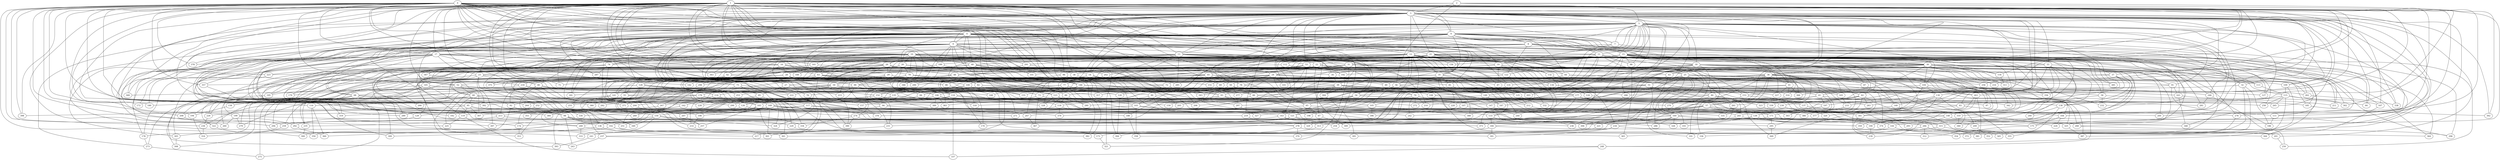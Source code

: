 strict graph "barabasi_albert_graph(400,3)" {
0;
1;
2;
3;
4;
5;
6;
7;
8;
9;
10;
11;
12;
13;
14;
15;
16;
17;
18;
19;
20;
21;
22;
23;
24;
25;
26;
27;
28;
29;
30;
31;
32;
33;
34;
35;
36;
37;
38;
39;
40;
41;
42;
43;
44;
45;
46;
47;
48;
49;
50;
51;
52;
53;
54;
55;
56;
57;
58;
59;
60;
61;
62;
63;
64;
65;
66;
67;
68;
69;
70;
71;
72;
73;
74;
75;
76;
77;
78;
79;
80;
81;
82;
83;
84;
85;
86;
87;
88;
89;
90;
91;
92;
93;
94;
95;
96;
97;
98;
99;
100;
101;
102;
103;
104;
105;
106;
107;
108;
109;
110;
111;
112;
113;
114;
115;
116;
117;
118;
119;
120;
121;
122;
123;
124;
125;
126;
127;
128;
129;
130;
131;
132;
133;
134;
135;
136;
137;
138;
139;
140;
141;
142;
143;
144;
145;
146;
147;
148;
149;
150;
151;
152;
153;
154;
155;
156;
157;
158;
159;
160;
161;
162;
163;
164;
165;
166;
167;
168;
169;
170;
171;
172;
173;
174;
175;
176;
177;
178;
179;
180;
181;
182;
183;
184;
185;
186;
187;
188;
189;
190;
191;
192;
193;
194;
195;
196;
197;
198;
199;
200;
201;
202;
203;
204;
205;
206;
207;
208;
209;
210;
211;
212;
213;
214;
215;
216;
217;
218;
219;
220;
221;
222;
223;
224;
225;
226;
227;
228;
229;
230;
231;
232;
233;
234;
235;
236;
237;
238;
239;
240;
241;
242;
243;
244;
245;
246;
247;
248;
249;
250;
251;
252;
253;
254;
255;
256;
257;
258;
259;
260;
261;
262;
263;
264;
265;
266;
267;
268;
269;
270;
271;
272;
273;
274;
275;
276;
277;
278;
279;
280;
281;
282;
283;
284;
285;
286;
287;
288;
289;
290;
291;
292;
293;
294;
295;
296;
297;
298;
299;
300;
301;
302;
303;
304;
305;
306;
307;
308;
309;
310;
311;
312;
313;
314;
315;
316;
317;
318;
319;
320;
321;
322;
323;
324;
325;
326;
327;
328;
329;
330;
331;
332;
333;
334;
335;
336;
337;
338;
339;
340;
341;
342;
343;
344;
345;
346;
347;
348;
349;
350;
351;
352;
353;
354;
355;
356;
357;
358;
359;
360;
361;
362;
363;
364;
365;
366;
367;
368;
369;
370;
371;
372;
373;
374;
375;
376;
377;
378;
379;
380;
381;
382;
383;
384;
385;
386;
387;
388;
389;
390;
391;
392;
393;
394;
395;
396;
397;
398;
399;
0 -- 3  [is_available=True, prob="0.757559737413"];
0 -- 4  [is_available=True, prob="1.0"];
0 -- 5  [is_available=True, prob="1.0"];
0 -- 10  [is_available=True, prob="0.840161591291"];
0 -- 12  [is_available=True, prob="0.0798601441131"];
0 -- 14  [is_available=True, prob="0.775764022111"];
0 -- 16  [is_available=True, prob="1.0"];
0 -- 17  [is_available=True, prob="0.398232280536"];
0 -- 260  [is_available=True, prob="0.51236949243"];
0 -- 155  [is_available=True, prob="1.0"];
0 -- 157  [is_available=True, prob="0.266091020156"];
0 -- 31  [is_available=True, prob="0.728996681838"];
0 -- 291  [is_available=True, prob="0.0251837098401"];
0 -- 167  [is_available=True, prob="0.00714113253595"];
0 -- 317  [is_available=True, prob="1.0"];
0 -- 394  [is_available=True, prob="0.423539311875"];
0 -- 197  [is_available=True, prob="0.100065215249"];
0 -- 199  [is_available=True, prob="0.348494236191"];
0 -- 72  [is_available=True, prob="1.0"];
0 -- 333  [is_available=True, prob="1.0"];
0 -- 208  [is_available=True, prob="0.425632826399"];
0 -- 209  [is_available=True, prob="0.764389125816"];
0 -- 398  [is_available=True, prob="0.711132636112"];
0 -- 89  [is_available=True, prob="0.384471759917"];
0 -- 218  [is_available=True, prob="0.90674726996"];
0 -- 93  [is_available=True, prob="0.238128527479"];
0 -- 225  [is_available=True, prob="1.0"];
0 -- 99  [is_available=True, prob="0.197263727976"];
0 -- 228  [is_available=True, prob="1.0"];
0 -- 357  [is_available=True, prob="0.923734456515"];
0 -- 363  [is_available=True, prob="0.479291982884"];
0 -- 236  [is_available=True, prob="0.908786208057"];
0 -- 240  [is_available=True, prob="0.42353123176"];
0 -- 371  [is_available=True, prob="1.0"];
0 -- 378  [is_available=True, prob="0.677979971791"];
0 -- 379  [is_available=True, prob="1.0"];
0 -- 380  [is_available=True, prob="0.196425661437"];
0 -- 254  [is_available=True, prob="0.655239632834"];
1 -- 256  [is_available=True, prob="0.265673846499"];
1 -- 3  [is_available=True, prob="0.453258593952"];
1 -- 4  [is_available=True, prob="0.231595946642"];
1 -- 6  [is_available=True, prob="0.589803938888"];
1 -- 135  [is_available=True, prob="0.794836933924"];
1 -- 264  [is_available=True, prob="1.0"];
1 -- 10  [is_available=True, prob="0.265409531076"];
1 -- 268  [is_available=True, prob="0.766498087231"];
1 -- 13  [is_available=True, prob="1.0"];
1 -- 142  [is_available=True, prob="0.429184857874"];
1 -- 16  [is_available=True, prob="0.53652198113"];
1 -- 17  [is_available=True, prob="0.812126219778"];
1 -- 146  [is_available=True, prob="0.057359852498"];
1 -- 276  [is_available=True, prob="0.540547582996"];
1 -- 302  [is_available=True, prob="0.683595266878"];
1 -- 150  [is_available=True, prob="0.854729178799"];
1 -- 26  [is_available=True, prob="0.084005989216"];
1 -- 154  [is_available=True, prob="0.393297194497"];
1 -- 287  [is_available=True, prob="1.0"];
1 -- 161  [is_available=True, prob="0.706370588335"];
1 -- 180  [is_available=True, prob="0.0319377050542"];
1 -- 36  [is_available=True, prob="0.702028445002"];
1 -- 38  [is_available=True, prob="1.0"];
1 -- 168  [is_available=True, prob="1.0"];
1 -- 169  [is_available=True, prob="1.0"];
1 -- 172  [is_available=True, prob="0.834612195067"];
1 -- 46  [is_available=True, prob="0.105915090061"];
1 -- 52  [is_available=True, prob="0.294578429263"];
1 -- 54  [is_available=True, prob="0.347866316931"];
1 -- 57  [is_available=True, prob="0.859906668926"];
1 -- 188  [is_available=True, prob="0.748926842859"];
1 -- 189  [is_available=True, prob="1.0"];
1 -- 63  [is_available=True, prob="0.507410027086"];
1 -- 69  [is_available=True, prob="0.133412529781"];
1 -- 71  [is_available=True, prob="0.0020024244077"];
1 -- 78  [is_available=True, prob="0.954830744377"];
1 -- 294  [is_available=True, prob="1.0"];
1 -- 398  [is_available=True, prob="1.0"];
1 -- 343  [is_available=True, prob="0.18634628651"];
1 -- 216  [is_available=True, prob="0.847378345768"];
1 -- 223  [is_available=True, prob="0.600542265701"];
1 -- 96  [is_available=True, prob="0.715432659647"];
1 -- 144  [is_available=True, prob="0.139683029924"];
1 -- 100  [is_available=True, prob="0.449542746619"];
1 -- 166  [is_available=True, prob="0.162819532021"];
1 -- 233  [is_available=True, prob="0.37035650166"];
1 -- 366  [is_available=True, prob="1.0"];
1 -- 368  [is_available=True, prob="0.831346273979"];
1 -- 116  [is_available=True, prob="0.856566366013"];
1 -- 383  [is_available=True, prob="0.652896899836"];
2 -- 3  [is_available=True, prob="1.0"];
2 -- 5  [is_available=True, prob="0.946095930376"];
2 -- 392  [is_available=True, prob="0.487896692759"];
2 -- 362  [is_available=True, prob="1.0"];
2 -- 83  [is_available=True, prob="0.271310260734"];
2 -- 56  [is_available=True, prob="0.450940672901"];
2 -- 378  [is_available=True, prob="0.454485989487"];
3 -- 4  [is_available=True, prob="0.394026694735"];
3 -- 5  [is_available=True, prob="1.0"];
3 -- 6  [is_available=True, prob="1.0"];
3 -- 7  [is_available=True, prob="0.153216000501"];
3 -- 9  [is_available=True, prob="0.185883544565"];
3 -- 12  [is_available=True, prob="0.245868316687"];
3 -- 13  [is_available=True, prob="0.558433387338"];
3 -- 14  [is_available=True, prob="1.0"];
3 -- 15  [is_available=True, prob="0.831025245621"];
3 -- 273  [is_available=True, prob="0.612750629826"];
3 -- 147  [is_available=True, prob="1.0"];
3 -- 21  [is_available=True, prob="1.0"];
3 -- 150  [is_available=True, prob="0.257650005391"];
3 -- 282  [is_available=True, prob="0.82442611619"];
3 -- 27  [is_available=True, prob="0.972866934874"];
3 -- 29  [is_available=True, prob="0.969137420121"];
3 -- 261  [is_available=True, prob="1.0"];
3 -- 32  [is_available=True, prob="0.758698309614"];
3 -- 33  [is_available=True, prob="0.728553098932"];
3 -- 164  [is_available=True, prob="0.804376405372"];
3 -- 37  [is_available=True, prob="1.0"];
3 -- 39  [is_available=True, prob="0.522627779901"];
3 -- 43  [is_available=True, prob="0.677798655227"];
3 -- 338  [is_available=True, prob="0.873628960511"];
3 -- 53  [is_available=True, prob="0.224350577417"];
3 -- 265  [is_available=True, prob="0.291694709311"];
3 -- 287  [is_available=True, prob="1.0"];
3 -- 64  [is_available=True, prob="1.0"];
3 -- 66  [is_available=True, prob="1.0"];
3 -- 325  [is_available=True, prob="1.0"];
3 -- 130  [is_available=True, prob="0.809372327531"];
3 -- 201  [is_available=True, prob="0.451156584235"];
3 -- 331  [is_available=True, prob="0.223556335463"];
3 -- 204  [is_available=True, prob="1.0"];
3 -- 386  [is_available=True, prob="1.0"];
3 -- 397  [is_available=True, prob="1.0"];
3 -- 82  [is_available=True, prob="1.0"];
3 -- 213  [is_available=True, prob="0.0141523505424"];
3 -- 345  [is_available=True, prob="0.457875616196"];
3 -- 219  [is_available=True, prob="0.308120931865"];
3 -- 222  [is_available=True, prob="0.404360437904"];
3 -- 390  [is_available=True, prob="0.363645608903"];
3 -- 362  [is_available=True, prob="0.786010277702"];
3 -- 109  [is_available=True, prob="0.332006404943"];
3 -- 111  [is_available=True, prob="0.0981565775856"];
3 -- 368  [is_available=True, prob="0.0917348744776"];
3 -- 241  [is_available=True, prob="1.0"];
3 -- 247  [is_available=True, prob="0.892033230421"];
4 -- 132  [is_available=True, prob="0.0559245645824"];
4 -- 129  [is_available=True, prob="1.0"];
4 -- 8  [is_available=True, prob="0.472575175114"];
4 -- 9  [is_available=True, prob="0.783976180231"];
4 -- 19  [is_available=True, prob="1.0"];
4 -- 20  [is_available=True, prob="0.268699198061"];
4 -- 21  [is_available=True, prob="0.693148752521"];
4 -- 23  [is_available=True, prob="1.0"];
4 -- 24  [is_available=True, prob="0.729462564059"];
4 -- 281  [is_available=True, prob="0.383924155503"];
4 -- 35  [is_available=True, prob="0.983482870301"];
4 -- 292  [is_available=True, prob="0.162204332952"];
4 -- 305  [is_available=True, prob="1.0"];
4 -- 40  [is_available=True, prob="1.0"];
4 -- 41  [is_available=True, prob="0.813465998415"];
4 -- 42  [is_available=True, prob="0.0302826283022"];
4 -- 44  [is_available=True, prob="0.941466126443"];
4 -- 176  [is_available=True, prob="0.704362679195"];
4 -- 49  [is_available=True, prob="0.834374426397"];
4 -- 179  [is_available=True, prob="1.0"];
4 -- 181  [is_available=True, prob="0.574061521489"];
4 -- 54  [is_available=True, prob="1.0"];
4 -- 194  [is_available=True, prob="0.45975617217"];
4 -- 67  [is_available=True, prob="1.0"];
4 -- 68  [is_available=True, prob="1.0"];
4 -- 73  [is_available=True, prob="0.753330683437"];
4 -- 204  [is_available=True, prob="0.846256208741"];
4 -- 81  [is_available=True, prob="0.737347472767"];
4 -- 347  [is_available=True, prob="1.0"];
4 -- 98  [is_available=True, prob="1.0"];
4 -- 131  [is_available=True, prob="0.174412133387"];
4 -- 357  [is_available=True, prob="0.217293630959"];
4 -- 104  [is_available=True, prob="0.918089022027"];
5 -- 128  [is_available=True, prob="0.129372743297"];
5 -- 134  [is_available=True, prob="0.960162508551"];
5 -- 7  [is_available=True, prob="0.229521538056"];
5 -- 8  [is_available=True, prob="0.297648742072"];
5 -- 9  [is_available=True, prob="0.414921538452"];
5 -- 11  [is_available=True, prob="1.0"];
5 -- 12  [is_available=True, prob="0.0588406979439"];
5 -- 13  [is_available=True, prob="0.706603747697"];
5 -- 18  [is_available=True, prob="1.0"];
5 -- 259  [is_available=True, prob="0.512635628869"];
5 -- 21  [is_available=True, prob="0.135179837139"];
5 -- 288  [is_available=True, prob="1.0"];
5 -- 289  [is_available=True, prob="0.00632335425241"];
5 -- 6  [is_available=True, prob="0.171766575153"];
5 -- 263  [is_available=True, prob="0.298211968975"];
5 -- 182  [is_available=True, prob="0.333786367991"];
5 -- 184  [is_available=True, prob="1.0"];
5 -- 315  [is_available=True, prob="0.9456095155"];
5 -- 61  [is_available=True, prob="0.302185977991"];
5 -- 310  [is_available=True, prob="0.933976727802"];
5 -- 71  [is_available=True, prob="0.911826766862"];
5 -- 200  [is_available=True, prob="0.350145531043"];
5 -- 76  [is_available=True, prob="0.510213028525"];
5 -- 207  [is_available=True, prob="0.481883275246"];
5 -- 88  [is_available=True, prob="1.0"];
5 -- 90  [is_available=True, prob="1.0"];
5 -- 91  [is_available=True, prob="0.476689992627"];
5 -- 229  [is_available=True, prob="1.0"];
5 -- 109  [is_available=True, prob="1.0"];
5 -- 238  [is_available=True, prob="0.171844881751"];
5 -- 246  [is_available=True, prob="0.0657655428148"];
5 -- 253  [is_available=True, prob="0.923043448069"];
5 -- 127  [is_available=True, prob="0.848337537433"];
6 -- 7  [is_available=True, prob="0.352554266004"];
6 -- 8  [is_available=True, prob="0.207004157272"];
6 -- 10  [is_available=True, prob="1.0"];
6 -- 11  [is_available=True, prob="0.742734698327"];
6 -- 387  [is_available=True, prob="1.0"];
6 -- 27  [is_available=True, prob="1.0"];
6 -- 32  [is_available=True, prob="0.604998569202"];
6 -- 34  [is_available=True, prob="0.418299394245"];
6 -- 296  [is_available=True, prob="1.0"];
6 -- 44  [is_available=True, prob="0.771709635135"];
6 -- 45  [is_available=True, prob="0.451604845837"];
6 -- 46  [is_available=True, prob="0.656144985776"];
6 -- 385  [is_available=True, prob="1.0"];
6 -- 59  [is_available=True, prob="0.0129678903849"];
6 -- 195  [is_available=True, prob="0.459854060162"];
6 -- 75  [is_available=True, prob="1.0"];
6 -- 139  [is_available=True, prob="0.207182569536"];
6 -- 217  [is_available=True, prob="0.123175209971"];
6 -- 93  [is_available=True, prob="0.837971293239"];
6 -- 354  [is_available=True, prob="1.0"];
6 -- 232  [is_available=True, prob="1.0"];
6 -- 120  [is_available=True, prob="0.827008092772"];
7 -- 161  [is_available=True, prob="1.0"];
7 -- 19  [is_available=True, prob="0.563330270537"];
7 -- 211  [is_available=True, prob="0.14067612229"];
8 -- 64  [is_available=True, prob="0.892336478856"];
8 -- 103  [is_available=True, prob="0.653825969036"];
8 -- 338  [is_available=True, prob="0.500655355963"];
8 -- 15  [is_available=True, prob="0.0800731852668"];
8 -- 112  [is_available=True, prob="0.724437030194"];
8 -- 113  [is_available=True, prob="0.0721682475903"];
8 -- 178  [is_available=True, prob="0.717718091585"];
8 -- 20  [is_available=True, prob="1.0"];
8 -- 122  [is_available=True, prob="0.469464067863"];
8 -- 250  [is_available=True, prob="0.49798711679"];
8 -- 390  [is_available=True, prob="0.645285913454"];
9 -- 11  [is_available=True, prob="0.0971684452854"];
9 -- 15  [is_available=True, prob="0.254569337699"];
9 -- 17  [is_available=True, prob="0.914095106333"];
9 -- 146  [is_available=True, prob="0.455367171531"];
9 -- 153  [is_available=True, prob="0.482232085111"];
9 -- 291  [is_available=True, prob="0.0545596889482"];
9 -- 51  [is_available=True, prob="0.72819937484"];
9 -- 181  [is_available=True, prob="1.0"];
9 -- 189  [is_available=True, prob="1.0"];
9 -- 215  [is_available=True, prob="0.874140041257"];
9 -- 319  [is_available=True, prob="1.0"];
9 -- 196  [is_available=True, prob="0.801389149885"];
9 -- 74  [is_available=True, prob="0.0457209665313"];
9 -- 207  [is_available=True, prob="0.524644591411"];
9 -- 87  [is_available=True, prob="0.290197224903"];
9 -- 346  [is_available=True, prob="1.0"];
9 -- 79  [is_available=True, prob="0.591171233851"];
9 -- 98  [is_available=True, prob="0.272758009028"];
9 -- 101  [is_available=True, prob="0.492628024496"];
9 -- 106  [is_available=True, prob="1.0"];
9 -- 375  [is_available=True, prob="1.0"];
9 -- 123  [is_available=True, prob="0.415607076717"];
10 -- 388  [is_available=True, prob="0.242579074676"];
10 -- 393  [is_available=True, prob="0.428227962684"];
10 -- 128  [is_available=True, prob="0.7576889948"];
10 -- 20  [is_available=True, prob="0.621501416806"];
10 -- 277  [is_available=True, prob="0.0649386850079"];
10 -- 26  [is_available=True, prob="1.0"];
10 -- 28  [is_available=True, prob="1.0"];
10 -- 289  [is_available=True, prob="0.565717171157"];
10 -- 37  [is_available=True, prob="0.804521185952"];
10 -- 40  [is_available=True, prob="0.687778163651"];
10 -- 42  [is_available=True, prob="0.776229122547"];
10 -- 49  [is_available=True, prob="0.645564204599"];
10 -- 50  [is_available=True, prob="0.0854812962237"];
10 -- 52  [is_available=True, prob="0.620568462205"];
10 -- 58  [is_available=True, prob="0.621502872052"];
10 -- 202  [is_available=True, prob="0.999388662397"];
10 -- 134  [is_available=True, prob="0.311967955027"];
10 -- 191  [is_available=True, prob="0.462666358721"];
10 -- 192  [is_available=True, prob="0.700263328283"];
10 -- 65  [is_available=True, prob="0.0661574908587"];
10 -- 74  [is_available=True, prob="0.272688914944"];
10 -- 79  [is_available=True, prob="0.481845006588"];
10 -- 95  [is_available=True, prob="0.949100369887"];
10 -- 363  [is_available=True, prob="0.454973704635"];
10 -- 110  [is_available=True, prob="0.41543073114"];
10 -- 111  [is_available=True, prob="0.29482376061"];
10 -- 375  [is_available=True, prob="1.0"];
10 -- 120  [is_available=True, prob="0.659965846058"];
10 -- 319  [is_available=True, prob="0.428152861159"];
11 -- 195  [is_available=True, prob="0.0956781360688"];
11 -- 107  [is_available=True, prob="0.787943306715"];
11 -- 108  [is_available=True, prob="0.355321039776"];
11 -- 112  [is_available=True, prob="0.516463320801"];
11 -- 148  [is_available=True, prob="1.0"];
11 -- 364  [is_available=True, prob="0.769981483315"];
11 -- 88  [is_available=True, prob="0.965978868064"];
11 -- 25  [is_available=True, prob="0.016348379942"];
11 -- 122  [is_available=True, prob="0.445151020626"];
11 -- 30  [is_available=True, prob="0.138961350955"];
11 -- 166  [is_available=True, prob="0.53649081171"];
12 -- 130  [is_available=True, prob="0.790042438223"];
12 -- 266  [is_available=True, prob="1.0"];
12 -- 386  [is_available=True, prob="0.72223717573"];
12 -- 143  [is_available=True, prob="1.0"];
12 -- 16  [is_available=True, prob="1.0"];
12 -- 18  [is_available=True, prob="0.272960224834"];
12 -- 19  [is_available=True, prob="1.0"];
12 -- 276  [is_available=True, prob="1.0"];
12 -- 278  [is_available=True, prob="1.0"];
12 -- 35  [is_available=True, prob="0.0625410996912"];
12 -- 198  [is_available=True, prob="0.776771349039"];
12 -- 44  [is_available=True, prob="0.726047069159"];
12 -- 47  [is_available=True, prob="0.6967832795"];
12 -- 179  [is_available=True, prob="0.402314962767"];
12 -- 53  [is_available=True, prob="1.0"];
12 -- 56  [is_available=True, prob="1.0"];
12 -- 63  [is_available=True, prob="0.182571251427"];
12 -- 70  [is_available=True, prob="0.852681041987"];
12 -- 199  [is_available=True, prob="0.027272514882"];
12 -- 202  [is_available=True, prob="0.547180148007"];
12 -- 203  [is_available=True, prob="0.202344374461"];
12 -- 80  [is_available=True, prob="1.0"];
12 -- 110  [is_available=True, prob="0.831059411884"];
13 -- 214  [is_available=True, prob="1.0"];
13 -- 34  [is_available=True, prob="0.889981396651"];
13 -- 291  [is_available=True, prob="1.0"];
13 -- 40  [is_available=True, prob="0.0464899390616"];
13 -- 73  [is_available=True, prob="0.0789881313505"];
13 -- 14  [is_available=True, prob="1.0"];
13 -- 175  [is_available=True, prob="1.0"];
13 -- 210  [is_available=True, prob="0.984266107604"];
13 -- 275  [is_available=True, prob="1.0"];
13 -- 53  [is_available=True, prob="0.476907438076"];
13 -- 22  [is_available=True, prob="0.0691518792943"];
13 -- 23  [is_available=True, prob="0.195943349697"];
13 -- 89  [is_available=True, prob="0.16051808583"];
13 -- 156  [is_available=True, prob="0.914394114038"];
13 -- 285  [is_available=True, prob="0.266415669917"];
13 -- 30  [is_available=True, prob="0.0581282306871"];
14 -- 67  [is_available=True, prob="0.0106227876013"];
14 -- 262  [is_available=True, prob="0.760011772493"];
14 -- 94  [is_available=True, prob="0.858493363211"];
14 -- 86  [is_available=True, prob="1.0"];
14 -- 183  [is_available=True, prob="1.0"];
14 -- 62  [is_available=True, prob="0.817207363497"];
15 -- 385  [is_available=True, prob="0.0806877120842"];
15 -- 258  [is_available=True, prob="0.984458831384"];
15 -- 133  [is_available=True, prob="0.865291466783"];
15 -- 18  [is_available=True, prob="1.0"];
15 -- 22  [is_available=True, prob="1.0"];
15 -- 154  [is_available=True, prob="0.954691032694"];
15 -- 156  [is_available=True, prob="0.600698932267"];
15 -- 26  [is_available=True, prob="1.0"];
15 -- 30  [is_available=True, prob="0.961297714734"];
15 -- 31  [is_available=True, prob="1.0"];
15 -- 32  [is_available=True, prob="1.0"];
15 -- 33  [is_available=True, prob="0.391165672922"];
15 -- 168  [is_available=True, prob="1.0"];
15 -- 41  [is_available=True, prob="1.0"];
15 -- 29  [is_available=True, prob="0.467295652257"];
15 -- 48  [is_available=True, prob="0.822929118326"];
15 -- 308  [is_available=True, prob="0.216700520596"];
15 -- 58  [is_available=True, prob="1.0"];
15 -- 189  [is_available=True, prob="1.0"];
15 -- 62  [is_available=True, prob="0.00145328886321"];
15 -- 322  [is_available=True, prob="0.973590763656"];
15 -- 74  [is_available=True, prob="1.0"];
15 -- 211  [is_available=True, prob="0.979080113965"];
15 -- 342  [is_available=True, prob="1.0"];
15 -- 88  [is_available=True, prob="0.422126062924"];
15 -- 347  [is_available=True, prob="0.0700054626168"];
15 -- 348  [is_available=True, prob="1.0"];
15 -- 364  [is_available=True, prob="0.801663248844"];
15 -- 242  [is_available=True, prob="0.763837908702"];
15 -- 121  [is_available=True, prob="0.867033743165"];
15 -- 127  [is_available=True, prob="0.0916709755607"];
16 -- 75  [is_available=True, prob="1.0"];
16 -- 45  [is_available=True, prob="0.369746005637"];
16 -- 145  [is_available=True, prob="0.255479272813"];
16 -- 90  [is_available=True, prob="0.104484572086"];
16 -- 28  [is_available=True, prob="0.303094542882"];
17 -- 68  [is_available=True, prob="0.383771229909"];
17 -- 178  [is_available=True, prob="0.328686799618"];
17 -- 75  [is_available=True, prob="0.243537108565"];
17 -- 172  [is_available=True, prob="0.0784821406701"];
17 -- 173  [is_available=True, prob="0.467937662016"];
17 -- 82  [is_available=True, prob="0.383049081968"];
17 -- 180  [is_available=True, prob="0.405962560851"];
17 -- 341  [is_available=True, prob="0.902779002853"];
17 -- 22  [is_available=True, prob="1.0"];
17 -- 23  [is_available=True, prob="1.0"];
17 -- 314  [is_available=True, prob="1.0"];
17 -- 378  [is_available=True, prob="0.0921467186682"];
17 -- 223  [is_available=True, prob="1.0"];
18 -- 256  [is_available=True, prob="0.414237472953"];
18 -- 129  [is_available=True, prob="1.0"];
18 -- 138  [is_available=True, prob="0.581554588912"];
18 -- 270  [is_available=True, prob="0.736704625758"];
18 -- 272  [is_available=True, prob="1.0"];
18 -- 148  [is_available=True, prob="0.418822326402"];
18 -- 24  [is_available=True, prob="0.96128597235"];
18 -- 298  [is_available=True, prob="1.0"];
18 -- 177  [is_available=True, prob="0.308377009652"];
18 -- 60  [is_available=True, prob="0.456021291155"];
18 -- 194  [is_available=True, prob="1.0"];
18 -- 200  [is_available=True, prob="0.199231820903"];
18 -- 330  [is_available=True, prob="1.0"];
18 -- 340  [is_available=True, prob="0.313023260202"];
18 -- 216  [is_available=True, prob="0.767830942194"];
18 -- 91  [is_available=True, prob="1.0"];
18 -- 97  [is_available=True, prob="0.137554445832"];
18 -- 226  [is_available=True, prob="1.0"];
18 -- 227  [is_available=True, prob="0.579297881342"];
18 -- 115  [is_available=True, prob="0.0394873318312"];
19 -- 192  [is_available=True, prob="0.650147387717"];
19 -- 132  [is_available=True, prob="0.452987882785"];
19 -- 101  [is_available=True, prob="0.266057666802"];
19 -- 270  [is_available=True, prob="0.533265169861"];
19 -- 47  [is_available=True, prob="0.0893217477909"];
19 -- 86  [is_available=True, prob="1.0"];
19 -- 25  [is_available=True, prob="0.907242162827"];
19 -- 124  [is_available=True, prob="0.516890722588"];
20 -- 34  [is_available=True, prob="0.437215276089"];
20 -- 99  [is_available=True, prob="0.709375533034"];
20 -- 38  [is_available=True, prob="0.0384217207078"];
20 -- 231  [is_available=True, prob="1.0"];
20 -- 79  [is_available=True, prob="0.506455087181"];
20 -- 279  [is_available=True, prob="0.844493932454"];
20 -- 25  [is_available=True, prob="0.925884176385"];
20 -- 266  [is_available=True, prob="0.122240213608"];
20 -- 347  [is_available=True, prob="0.764822423044"];
20 -- 125  [is_available=True, prob="0.860960809293"];
21 -- 128  [is_available=True, prob="0.966599901465"];
21 -- 132  [is_available=True, prob="0.726025196699"];
21 -- 174  [is_available=True, prob="0.326517268212"];
21 -- 156  [is_available=True, prob="1.0"];
21 -- 285  [is_available=True, prob="0.374144283538"];
21 -- 158  [is_available=True, prob="0.476293677721"];
21 -- 31  [is_available=True, prob="0.689831718105"];
21 -- 33  [is_available=True, prob="1.0"];
21 -- 35  [is_available=True, prob="0.809419662725"];
21 -- 36  [is_available=True, prob="0.770357964401"];
21 -- 167  [is_available=True, prob="0.754343329368"];
21 -- 296  [is_available=True, prob="0.525352036824"];
21 -- 28  [is_available=True, prob="0.908721511907"];
21 -- 302  [is_available=True, prob="1.0"];
21 -- 304  [is_available=True, prob="0.731333558064"];
21 -- 48  [is_available=True, prob="0.128534150453"];
21 -- 311  [is_available=True, prob="0.809753377243"];
21 -- 62  [is_available=True, prob="0.533138673203"];
21 -- 320  [is_available=True, prob="0.28317413114"];
21 -- 161  [is_available=True, prob="1.0"];
21 -- 331  [is_available=True, prob="1.0"];
21 -- 112  [is_available=True, prob="0.000920191195145"];
21 -- 114  [is_available=True, prob="0.986757826424"];
22 -- 100  [is_available=True, prob="1.0"];
22 -- 165  [is_available=True, prob="0.961979540877"];
22 -- 177  [is_available=True, prob="0.38528324495"];
22 -- 234  [is_available=True, prob="0.0545972765063"];
22 -- 45  [is_available=True, prob="0.458565699154"];
22 -- 309  [is_available=True, prob="0.74481270242"];
22 -- 24  [is_available=True, prob="0.49973891051"];
22 -- 260  [is_available=True, prob="0.162435067267"];
23 -- 252  [is_available=True, prob="0.791467845224"];
23 -- 109  [is_available=True, prob="0.762274831365"];
23 -- 46  [is_available=True, prob="1.0"];
23 -- 336  [is_available=True, prob="0.401373110246"];
23 -- 316  [is_available=True, prob="0.273153531247"];
23 -- 397  [is_available=True, prob="0.333766221141"];
23 -- 314  [is_available=True, prob="0.164704257165"];
23 -- 60  [is_available=True, prob="0.448729009152"];
24 -- 134  [is_available=True, prob="1.0"];
24 -- 151  [is_available=True, prob="1.0"];
24 -- 159  [is_available=True, prob="1.0"];
24 -- 52  [is_available=True, prob="1.0"];
24 -- 65  [is_available=True, prob="1.0"];
24 -- 331  [is_available=True, prob="0.934397878196"];
24 -- 77  [is_available=True, prob="0.31289607048"];
24 -- 80  [is_available=True, prob="0.59922593917"];
24 -- 209  [is_available=True, prob="0.184820280612"];
24 -- 212  [is_available=True, prob="0.776174912904"];
24 -- 213  [is_available=True, prob="1.0"];
24 -- 216  [is_available=True, prob="0.742538750392"];
24 -- 218  [is_available=True, prob="0.719419909037"];
24 -- 99  [is_available=True, prob="1.0"];
24 -- 100  [is_available=True, prob="0.059542088952"];
24 -- 102  [is_available=True, prob="1.0"];
24 -- 238  [is_available=True, prob="1.0"];
24 -- 380  [is_available=True, prob="0.324313294429"];
24 -- 125  [is_available=True, prob="0.312949528697"];
25 -- 160  [is_available=True, prob="1.0"];
25 -- 51  [is_available=True, prob="0.873657228592"];
25 -- 131  [is_available=True, prob="0.148700347264"];
25 -- 261  [is_available=True, prob="0.63559269693"];
25 -- 323  [is_available=True, prob="0.534471812434"];
25 -- 97  [is_available=True, prob="1.0"];
25 -- 104  [is_available=True, prob="0.189440912878"];
25 -- 220  [is_available=True, prob="0.187607149152"];
25 -- 193  [is_available=True, prob="0.204695120066"];
25 -- 306  [is_available=True, prob="0.581981951894"];
25 -- 286  [is_available=True, prob="0.480565832588"];
25 -- 27  [is_available=True, prob="1.0"];
25 -- 135  [is_available=True, prob="0.0565953586892"];
25 -- 190  [is_available=True, prob="0.498853189323"];
26 -- 96  [is_available=True, prob="0.554511523348"];
26 -- 396  [is_available=True, prob="1.0"];
26 -- 192  [is_available=True, prob="1.0"];
26 -- 48  [is_available=True, prob="0.990396270128"];
26 -- 305  [is_available=True, prob="0.0803307623806"];
26 -- 152  [is_available=True, prob="0.753524701778"];
26 -- 282  [is_available=True, prob="0.568853628865"];
26 -- 59  [is_available=True, prob="0.976593622075"];
26 -- 29  [is_available=True, prob="0.963150355833"];
27 -- 76  [is_available=True, prob="1.0"];
27 -- 85  [is_available=True, prob="0.377843996756"];
27 -- 58  [is_available=True, prob="0.721346969056"];
28 -- 162  [is_available=True, prob="1.0"];
28 -- 145  [is_available=True, prob="0.635916782525"];
28 -- 290  [is_available=True, prob="0.593099529251"];
28 -- 81  [is_available=True, prob="1.0"];
28 -- 147  [is_available=True, prob="0.252681391169"];
28 -- 87  [is_available=True, prob="1.0"];
28 -- 330  [is_available=True, prob="1.0"];
28 -- 157  [is_available=True, prob="0.647410147133"];
29 -- 263  [is_available=True, prob="1.0"];
29 -- 170  [is_available=True, prob="0.240256130255"];
29 -- 215  [is_available=True, prob="0.661517450487"];
29 -- 49  [is_available=True, prob="0.479663889991"];
29 -- 274  [is_available=True, prob="0.401387202776"];
29 -- 55  [is_available=True, prob="0.955175406356"];
30 -- 262  [is_available=True, prob="0.990042838782"];
30 -- 153  [is_available=True, prob="0.172630113736"];
30 -- 154  [is_available=True, prob="1.0"];
30 -- 163  [is_available=True, prob="0.771917910246"];
30 -- 36  [is_available=True, prob="0.188320698995"];
30 -- 293  [is_available=True, prob="0.669124946329"];
30 -- 42  [is_available=True, prob="0.792895096286"];
30 -- 43  [is_available=True, prob="0.701945060664"];
30 -- 311  [is_available=True, prob="1.0"];
30 -- 56  [is_available=True, prob="0.0586863971193"];
30 -- 78  [is_available=True, prob="0.146896874381"];
30 -- 141  [is_available=True, prob="0.374563276327"];
30 -- 344  [is_available=True, prob="0.955493389396"];
30 -- 224  [is_available=True, prob="0.0775037001223"];
30 -- 356  [is_available=True, prob="1.0"];
30 -- 104  [is_available=True, prob="0.284415848208"];
30 -- 237  [is_available=True, prob="0.370223704128"];
30 -- 232  [is_available=True, prob="0.378476820804"];
30 -- 246  [is_available=True, prob="0.201492284438"];
31 -- 321  [is_available=True, prob="0.0352629677053"];
31 -- 290  [is_available=True, prob="0.456410647293"];
31 -- 363  [is_available=True, prob="0.38103213732"];
31 -- 37  [is_available=True, prob="1.0"];
31 -- 43  [is_available=True, prob="0.959209218328"];
31 -- 77  [is_available=True, prob="0.789439789513"];
31 -- 369  [is_available=True, prob="1.0"];
31 -- 151  [is_available=True, prob="0.442351989261"];
31 -- 188  [is_available=True, prob="0.57620997419"];
32 -- 372  [is_available=True, prob="0.289123923364"];
32 -- 84  [is_available=True, prob="1.0"];
32 -- 186  [is_available=True, prob="1.0"];
32 -- 381  [is_available=True, prob="1.0"];
33 -- 356  [is_available=True, prob="0.866492801896"];
33 -- 230  [is_available=True, prob="0.29998353791"];
33 -- 38  [is_available=True, prob="0.275050169042"];
33 -- 231  [is_available=True, prob="0.622562336589"];
33 -- 240  [is_available=True, prob="1.0"];
33 -- 113  [is_available=True, prob="0.391191020511"];
33 -- 83  [is_available=True, prob="1.0"];
33 -- 374  [is_available=True, prob="1.0"];
34 -- 39  [is_available=True, prob="0.325914356806"];
34 -- 271  [is_available=True, prob="0.471376334881"];
34 -- 87  [is_available=True, prob="0.464068593251"];
35 -- 72  [is_available=True, prob="1.0"];
35 -- 76  [is_available=True, prob="0.405857327133"];
35 -- 107  [is_available=True, prob="0.554337416896"];
35 -- 141  [is_available=True, prob="0.0803038116327"];
35 -- 47  [is_available=True, prob="0.516206971529"];
35 -- 81  [is_available=True, prob="0.401710769401"];
35 -- 185  [is_available=True, prob="0.215411190784"];
35 -- 219  [is_available=True, prob="0.443809582644"];
35 -- 149  [is_available=True, prob="0.143283367743"];
36 -- 370  [is_available=True, prob="0.126479875428"];
36 -- 69  [is_available=True, prob="0.180559508675"];
36 -- 41  [is_available=True, prob="0.906880010086"];
36 -- 298  [is_available=True, prob="1.0"];
36 -- 140  [is_available=True, prob="0.984398413077"];
36 -- 173  [is_available=True, prob="0.30437893951"];
36 -- 190  [is_available=True, prob="0.759197423369"];
36 -- 335  [is_available=True, prob="1.0"];
36 -- 339  [is_available=True, prob="1.0"];
36 -- 329  [is_available=True, prob="0.835964886466"];
36 -- 342  [is_available=True, prob="1.0"];
36 -- 281  [is_available=True, prob="1.0"];
36 -- 57  [is_available=True, prob="0.834346224755"];
36 -- 251  [is_available=True, prob="0.860729613864"];
36 -- 61  [is_available=True, prob="1.0"];
36 -- 149  [is_available=True, prob="0.7906200889"];
37 -- 357  [is_available=True, prob="0.54088587382"];
37 -- 283  [is_available=True, prob="0.0914319904285"];
37 -- 284  [is_available=True, prob="0.414231965125"];
37 -- 138  [is_available=True, prob="0.558959350377"];
38 -- 39  [is_available=True, prob="0.611660626563"];
38 -- 59  [is_available=True, prob="0.486274772069"];
39 -- 288  [is_available=True, prob="0.227626103353"];
39 -- 272  [is_available=True, prob="0.511073283333"];
39 -- 68  [is_available=True, prob="0.679963449178"];
39 -- 70  [is_available=True, prob="0.721163977456"];
39 -- 234  [is_available=True, prob="0.738769539294"];
39 -- 119  [is_available=True, prob="0.713202349253"];
39 -- 205  [is_available=True, prob="0.0494364491418"];
39 -- 304  [is_available=True, prob="0.460752434198"];
39 -- 164  [is_available=True, prob="0.43653482358"];
39 -- 376  [is_available=True, prob="1.0"];
39 -- 55  [is_available=True, prob="0.63677374687"];
39 -- 152  [is_available=True, prob="0.916746204226"];
39 -- 153  [is_available=True, prob="0.719943168195"];
39 -- 155  [is_available=True, prob="0.779332587935"];
39 -- 124  [is_available=True, prob="0.715371032685"];
40 -- 165  [is_available=True, prob="1.0"];
40 -- 101  [is_available=True, prob="1.0"];
40 -- 334  [is_available=True, prob="0.641937171252"];
40 -- 205  [is_available=True, prob="0.860183406978"];
40 -- 82  [is_available=True, prob="0.230971116524"];
40 -- 84  [is_available=True, prob="1.0"];
40 -- 121  [is_available=True, prob="1.0"];
40 -- 114  [is_available=True, prob="1.0"];
40 -- 202  [is_available=True, prob="0.78516195737"];
40 -- 63  [is_available=True, prob="0.104772323261"];
41 -- 227  [is_available=True, prob="1.0"];
41 -- 366  [is_available=True, prob="1.0"];
41 -- 210  [is_available=True, prob="1.0"];
41 -- 89  [is_available=True, prob="0.10140740006"];
41 -- 314  [is_available=True, prob="0.16836926647"];
42 -- 71  [is_available=True, prob="0.496288036074"];
42 -- 72  [is_available=True, prob="1.0"];
42 -- 119  [is_available=True, prob="1.0"];
43 -- 160  [is_available=True, prob="0.871607214129"];
43 -- 51  [is_available=True, prob="1.0"];
44 -- 256  [is_available=True, prob="0.779876023897"];
44 -- 258  [is_available=True, prob="1.0"];
44 -- 233  [is_available=True, prob="0.98467071535"];
44 -- 267  [is_available=True, prob="0.908506601161"];
44 -- 77  [is_available=True, prob="1.0"];
44 -- 366  [is_available=True, prob="0.518942169368"];
44 -- 50  [is_available=True, prob="1.0"];
44 -- 280  [is_available=True, prob="0.125382863931"];
45 -- 69  [is_available=True, prob="0.482772041382"];
45 -- 235  [is_available=True, prob="0.949995904224"];
45 -- 78  [is_available=True, prob="0.819866309322"];
45 -- 50  [is_available=True, prob="0.278167690125"];
45 -- 116  [is_available=True, prob="0.822949245135"];
45 -- 55  [is_available=True, prob="0.0876034014358"];
45 -- 248  [is_available=True, prob="0.691025471287"];
45 -- 124  [is_available=True, prob="0.749286553019"];
45 -- 382  [is_available=True, prob="1.0"];
46 -- 269  [is_available=True, prob="1.0"];
46 -- 253  [is_available=True, prob="0.95234814236"];
46 -- 183  [is_available=True, prob="0.334903529351"];
46 -- 92  [is_available=True, prob="1.0"];
46 -- 125  [is_available=True, prob="0.132163273748"];
48 -- 142  [is_available=True, prob="1.0"];
48 -- 346  [is_available=True, prob="1.0"];
48 -- 317  [is_available=True, prob="0.685788181483"];
49 -- 70  [is_available=True, prob="0.100690843685"];
50 -- 66  [is_available=True, prob="1.0"];
50 -- 259  [is_available=True, prob="0.723312544798"];
50 -- 203  [is_available=True, prob="0.253027881552"];
50 -- 317  [is_available=True, prob="0.447227712569"];
50 -- 277  [is_available=True, prob="0.0297185126315"];
50 -- 123  [is_available=True, prob="0.33280744333"];
50 -- 61  [is_available=True, prob="0.622919494787"];
51 -- 369  [is_available=True, prob="0.926001008864"];
51 -- 245  [is_available=True, prob="0.998054116158"];
51 -- 54  [is_available=True, prob="0.915679584225"];
51 -- 73  [is_available=True, prob="0.0634466946184"];
51 -- 318  [is_available=True, prob="0.636734898942"];
51 -- 191  [is_available=True, prob="0.252273046263"];
52 -- 66  [is_available=True, prob="0.59719365522"];
52 -- 80  [is_available=True, prob="1.0"];
52 -- 307  [is_available=True, prob="0.640144453303"];
52 -- 118  [is_available=True, prob="1.0"];
52 -- 60  [is_available=True, prob="1.0"];
52 -- 158  [is_available=True, prob="1.0"];
53 -- 96  [is_available=True, prob="0.872944009686"];
53 -- 277  [is_available=True, prob="0.785399869352"];
53 -- 166  [is_available=True, prob="0.158808170174"];
53 -- 373  [is_available=True, prob="0.0759025960393"];
53 -- 332  [is_available=True, prob="0.699247189437"];
53 -- 131  [is_available=True, prob="0.378940771546"];
53 -- 85  [is_available=True, prob="1.0"];
53 -- 343  [is_available=True, prob="0.233146593524"];
53 -- 185  [is_available=True, prob="0.046337394917"];
53 -- 122  [is_available=True, prob="1.0"];
53 -- 223  [is_available=True, prob="0.21239988631"];
54 -- 65  [is_available=True, prob="1.0"];
54 -- 83  [is_available=True, prob="1.0"];
54 -- 247  [is_available=True, prob="0.169370156424"];
54 -- 57  [is_available=True, prob="0.75321257596"];
54 -- 94  [is_available=True, prob="0.428877495711"];
55 -- 327  [is_available=True, prob="0.746592397768"];
55 -- 279  [is_available=True, prob="0.517808848284"];
55 -- 94  [is_available=True, prob="0.189339367359"];
55 -- 95  [is_available=True, prob="0.867168394592"];
56 -- 387  [is_available=True, prob="0.137850679829"];
56 -- 105  [is_available=True, prob="0.183693010604"];
56 -- 106  [is_available=True, prob="1.0"];
56 -- 236  [is_available=True, prob="0.369317746985"];
56 -- 297  [is_available=True, prob="1.0"];
56 -- 379  [is_available=True, prob="1.0"];
56 -- 220  [is_available=True, prob="0.917307916528"];
57 -- 320  [is_available=True, prob="0.0112652621007"];
57 -- 310  [is_available=True, prob="0.383234156824"];
57 -- 303  [is_available=True, prob="1.0"];
57 -- 150  [is_available=True, prob="0.874238826698"];
57 -- 121  [is_available=True, prob="1.0"];
57 -- 367  [is_available=True, prob="0.978153226441"];
58 -- 64  [is_available=True, prob="0.67612013473"];
58 -- 232  [is_available=True, prob="0.703233549909"];
58 -- 312  [is_available=True, prob="1.0"];
59 -- 225  [is_available=True, prob="0.688826475645"];
59 -- 163  [is_available=True, prob="1.0"];
59 -- 137  [is_available=True, prob="0.648317226798"];
59 -- 108  [is_available=True, prob="0.125591508331"];
59 -- 110  [is_available=True, prob="0.686232003889"];
59 -- 114  [is_available=True, prob="0.0499676291755"];
59 -- 243  [is_available=True, prob="0.720504152322"];
59 -- 181  [is_available=True, prob="1.0"];
59 -- 222  [is_available=True, prob="0.831473334799"];
59 -- 165  [is_available=True, prob="0.474191380622"];
60 -- 266  [is_available=True, prob="0.333674986963"];
60 -- 147  [is_available=True, prob="0.86882915331"];
60 -- 117  [is_available=True, prob="0.227299323585"];
60 -- 182  [is_available=True, prob="0.805206630468"];
60 -- 92  [is_available=True, prob="1.0"];
60 -- 95  [is_available=True, prob="1.0"];
61 -- 97  [is_available=True, prob="0.966648173866"];
61 -- 327  [is_available=True, prob="0.32011200842"];
61 -- 172  [is_available=True, prob="0.403785339996"];
61 -- 303  [is_available=True, prob="0.873040012145"];
61 -- 197  [is_available=True, prob="0.501967740636"];
62 -- 224  [is_available=True, prob="0.948524470834"];
62 -- 332  [is_available=True, prob="1.0"];
62 -- 339  [is_available=True, prob="0.538518152999"];
62 -- 377  [is_available=True, prob="1.0"];
62 -- 283  [is_available=True, prob="0.662580529101"];
62 -- 221  [is_available=True, prob="0.470030069247"];
63 -- 267  [is_available=True, prob="0.469206175507"];
63 -- 300  [is_available=True, prob="1.0"];
63 -- 171  [is_available=True, prob="0.492609349198"];
63 -- 303  [is_available=True, prob="1.0"];
63 -- 113  [is_available=True, prob="0.684892499874"];
63 -- 146  [is_available=True, prob="0.434228106215"];
63 -- 275  [is_available=True, prob="0.600418941223"];
63 -- 308  [is_available=True, prob="0.847005140838"];
63 -- 117  [is_available=True, prob="0.253007730107"];
63 -- 86  [is_available=True, prob="0.358644105482"];
63 -- 151  [is_available=True, prob="0.595819108022"];
63 -- 218  [is_available=True, prob="0.691153191566"];
63 -- 123  [is_available=True, prob="0.985510660669"];
63 -- 255  [is_available=True, prob="0.60563478153"];
65 -- 129  [is_available=True, prob="0.387911584934"];
65 -- 67  [is_available=True, prob="0.97532339886"];
65 -- 377  [is_available=True, prob="0.881782117677"];
66 -- 230  [is_available=True, prob="0.469866672845"];
66 -- 184  [is_available=True, prob="0.482878224568"];
66 -- 249  [is_available=True, prob="0.489225007911"];
67 -- 309  [is_available=True, prob="1.0"];
67 -- 313  [is_available=True, prob="0.20160322781"];
68 -- 322  [is_available=True, prob="1.0"];
68 -- 389  [is_available=True, prob="0.820764065731"];
68 -- 237  [is_available=True, prob="0.827719462926"];
68 -- 365  [is_available=True, prob="1.0"];
68 -- 158  [is_available=True, prob="1.0"];
69 -- 90  [is_available=True, prob="0.616559289622"];
70 -- 105  [is_available=True, prob="0.838169667981"];
70 -- 242  [is_available=True, prob="0.459833472759"];
70 -- 272  [is_available=True, prob="0.629174853088"];
70 -- 210  [is_available=True, prob="0.954046565474"];
70 -- 265  [is_available=True, prob="1.0"];
70 -- 185  [is_available=True, prob="0.670799759914"];
72 -- 84  [is_available=True, prob="1.0"];
72 -- 187  [is_available=True, prob="1.0"];
72 -- 93  [is_available=True, prob="0.952781291207"];
73 -- 367  [is_available=True, prob="0.781962364796"];
73 -- 284  [is_available=True, prob="1.0"];
73 -- 126  [is_available=True, prob="0.0842326434218"];
74 -- 334  [is_available=True, prob="1.0"];
74 -- 273  [is_available=True, prob="0.624973384273"];
74 -- 399  [is_available=True, prob="0.601581916489"];
74 -- 287  [is_available=True, prob="0.968306749142"];
75 -- 140  [is_available=True, prob="0.217210065938"];
75 -- 85  [is_available=True, prob="0.117845397761"];
75 -- 217  [is_available=True, prob="0.719890386562"];
75 -- 126  [is_available=True, prob="0.157137305108"];
76 -- 324  [is_available=True, prob="0.794323290629"];
77 -- 262  [is_available=True, prob="0.847104734999"];
77 -- 135  [is_available=True, prob="1.0"];
77 -- 176  [is_available=True, prob="0.451150606759"];
77 -- 92  [is_available=True, prob="0.280100948668"];
77 -- 382  [is_available=True, prob="0.652936343377"];
77 -- 127  [is_available=True, prob="0.671420401768"];
78 -- 356  [is_available=True, prob="0.026489042116"];
78 -- 343  [is_available=True, prob="1.0"];
78 -- 120  [is_available=True, prob="0.874146874837"];
79 -- 385  [is_available=True, prob="0.680959142876"];
79 -- 395  [is_available=True, prob="1.0"];
79 -- 299  [is_available=True, prob="0.0425935446014"];
79 -- 142  [is_available=True, prob="1.0"];
79 -- 145  [is_available=True, prob="0.569150598952"];
79 -- 346  [is_available=True, prob="0.16292598314"];
79 -- 91  [is_available=True, prob="0.496966705746"];
80 -- 323  [is_available=True, prob="0.49670761608"];
80 -- 293  [is_available=True, prob="0.655287633187"];
80 -- 137  [is_available=True, prob="0.152723595555"];
80 -- 309  [is_available=True, prob="1.0"];
80 -- 126  [is_available=True, prob="0.428080567763"];
81 -- 244  [is_available=True, prob="0.545076230986"];
81 -- 133  [is_available=True, prob="0.810134934825"];
82 -- 228  [is_available=True, prob="0.0561621936656"];
82 -- 271  [is_available=True, prob="0.651592226676"];
82 -- 176  [is_available=True, prob="0.273752163791"];
82 -- 212  [is_available=True, prob="0.00377252873356"];
82 -- 340  [is_available=True, prob="0.751250091284"];
83 -- 164  [is_available=True, prob="0.801648195586"];
83 -- 196  [is_available=True, prob="0.107478323525"];
84 -- 183  [is_available=True, prob="0.315980856952"];
85 -- 214  [is_available=True, prob="0.132000208333"];
85 -- 117  [is_available=True, prob="0.136167216748"];
86 -- 168  [is_available=True, prob="0.382567558596"];
86 -- 170  [is_available=True, prob="0.251514015478"];
87 -- 374  [is_available=True, prob="1.0"];
88 -- 365  [is_available=True, prob="1.0"];
89 -- 136  [is_available=True, prob="0.894779649361"];
89 -- 118  [is_available=True, prob="0.430123997846"];
89 -- 280  [is_available=True, prob="1.0"];
90 -- 196  [is_available=True, prob="0.551514070545"];
90 -- 103  [is_available=True, prob="1.0"];
90 -- 205  [is_available=True, prob="0.774170709687"];
90 -- 118  [is_available=True, prob="0.507346421055"];
91 -- 288  [is_available=True, prob="1.0"];
91 -- 163  [is_available=True, prob="1.0"];
91 -- 186  [is_available=True, prob="0.517286475001"];
92 -- 300  [is_available=True, prob="0.386425669"];
92 -- 98  [is_available=True, prob="0.0441562568753"];
93 -- 320  [is_available=True, prob="1.0"];
93 -- 267  [is_available=True, prob="1.0"];
93 -- 137  [is_available=True, prob="1.0"];
93 -- 107  [is_available=True, prob="1.0"];
93 -- 371  [is_available=True, prob="0.0601957659843"];
93 -- 105  [is_available=True, prob="0.134746393375"];
93 -- 252  [is_available=True, prob="1.0"];
93 -- 159  [is_available=True, prob="1.0"];
94 -- 226  [is_available=True, prob="0.408384773776"];
94 -- 139  [is_available=True, prob="1.0"];
95 -- 102  [is_available=True, prob="1.0"];
95 -- 398  [is_available=True, prob="0.477522545271"];
95 -- 111  [is_available=True, prob="0.177386458406"];
95 -- 307  [is_available=True, prob="0.551954332934"];
95 -- 119  [is_available=True, prob="0.910990910077"];
96 -- 143  [is_available=True, prob="0.375698601745"];
96 -- 375  [is_available=True, prob="0.923474034743"];
96 -- 285  [is_available=True, prob="0.11666383322"];
98 -- 325  [is_available=True, prob="0.0861925056651"];
98 -- 102  [is_available=True, prob="0.0650627216542"];
98 -- 136  [is_available=True, prob="0.780249683727"];
98 -- 243  [is_available=True, prob="0.551646411653"];
98 -- 251  [is_available=True, prob="0.4458784041"];
99 -- 195  [is_available=True, prob="0.594926545984"];
99 -- 106  [is_available=True, prob="0.537446874731"];
99 -- 108  [is_available=True, prob="0.291674381024"];
99 -- 245  [is_available=True, prob="0.700407486363"];
99 -- 215  [is_available=True, prob="1.0"];
99 -- 351  [is_available=True, prob="0.858988735042"];
100 -- 361  [is_available=True, prob="1.0"];
100 -- 141  [is_available=True, prob="1.0"];
100 -- 152  [is_available=True, prob="0.733242512346"];
100 -- 155  [is_available=True, prob="0.724773118241"];
100 -- 159  [is_available=True, prob="0.0332324579068"];
101 -- 103  [is_available=True, prob="0.460667677018"];
102 -- 173  [is_available=True, prob="0.966250864849"];
102 -- 178  [is_available=True, prob="0.472797029867"];
102 -- 382  [is_available=True, prob="0.182359893292"];
103 -- 384  [is_available=True, prob="0.47034434812"];
103 -- 358  [is_available=True, prob="0.559319877063"];
103 -- 274  [is_available=True, prob="1.0"];
103 -- 175  [is_available=True, prob="0.768375380444"];
103 -- 306  [is_available=True, prob="0.0438180590652"];
104 -- 130  [is_available=True, prob="1.0"];
104 -- 299  [is_available=True, prob="0.325091712543"];
104 -- 263  [is_available=True, prob="0.117511041677"];
104 -- 139  [is_available=True, prob="0.393446635972"];
104 -- 246  [is_available=True, prob="0.726394632396"];
105 -- 388  [is_available=True, prob="1.0"];
105 -- 396  [is_available=True, prob="0.874514138027"];
105 -- 213  [is_available=True, prob="0.872178110178"];
106 -- 353  [is_available=True, prob="0.162335326336"];
106 -- 389  [is_available=True, prob="1.0"];
106 -- 138  [is_available=True, prob="0.982388346102"];
106 -- 318  [is_available=True, prob="1.0"];
106 -- 383  [is_available=True, prob="1.0"];
107 -- 396  [is_available=True, prob="0.357220241866"];
107 -- 143  [is_available=True, prob="1.0"];
107 -- 244  [is_available=True, prob="0.98977113143"];
108 -- 268  [is_available=True, prob="1.0"];
108 -- 251  [is_available=True, prob="0.138446178223"];
109 -- 115  [is_available=True, prob="0.480747915069"];
109 -- 352  [is_available=True, prob="0.584074426537"];
110 -- 299  [is_available=True, prob="0.0935530881802"];
110 -- 359  [is_available=True, prob="0.943701541902"];
110 -- 171  [is_available=True, prob="0.152486242101"];
110 -- 337  [is_available=True, prob="0.661931233233"];
110 -- 116  [is_available=True, prob="0.132338376671"];
110 -- 310  [is_available=True, prob="1.0"];
110 -- 282  [is_available=True, prob="0.69529285685"];
110 -- 157  [is_available=True, prob="0.72457222272"];
111 -- 186  [is_available=True, prob="1.0"];
112 -- 377  [is_available=True, prob="0.608847488242"];
112 -- 252  [is_available=True, prob="1.0"];
113 -- 115  [is_available=True, prob="1.0"];
114 -- 324  [is_available=True, prob="0.306760097729"];
114 -- 169  [is_available=True, prob="1.0"];
114 -- 361  [is_available=True, prob="1.0"];
114 -- 380  [is_available=True, prob="0.884236291521"];
115 -- 258  [is_available=True, prob="1.0"];
115 -- 167  [is_available=True, prob="0.626191841867"];
115 -- 265  [is_available=True, prob="0.542761371977"];
115 -- 302  [is_available=True, prob="1.0"];
115 -- 248  [is_available=True, prob="0.575452353697"];
115 -- 383  [is_available=True, prob="1.0"];
116 -- 360  [is_available=True, prob="0.791745486613"];
116 -- 350  [is_available=True, prob="0.610106313737"];
117 -- 198  [is_available=True, prob="0.465363426367"];
117 -- 208  [is_available=True, prob="0.158959537159"];
117 -- 242  [is_available=True, prob="0.592093392248"];
117 -- 148  [is_available=True, prob="0.980792867154"];
117 -- 247  [is_available=True, prob="1.0"];
117 -- 351  [is_available=True, prob="0.89103194126"];
118 -- 133  [is_available=True, prob="0.303537794696"];
118 -- 269  [is_available=True, prob="0.563164738718"];
118 -- 379  [is_available=True, prob="0.639860128526"];
119 -- 225  [is_available=True, prob="0.651635546181"];
119 -- 337  [is_available=True, prob="0.417849613203"];
120 -- 394  [is_available=True, prob="1.0"];
121 -- 293  [is_available=True, prob="0.562953649681"];
121 -- 170  [is_available=True, prob="1.0"];
121 -- 360  [is_available=True, prob="1.0"];
121 -- 254  [is_available=True, prob="0.631420385659"];
122 -- 388  [is_available=True, prob="0.707679928499"];
122 -- 371  [is_available=True, prob="1.0"];
122 -- 187  [is_available=True, prob="0.701918545745"];
123 -- 328  [is_available=True, prob="0.366230953321"];
123 -- 280  [is_available=True, prob="0.400383167381"];
123 -- 315  [is_available=True, prob="0.848837145683"];
124 -- 261  [is_available=True, prob="0.465764205902"];
125 -- 212  [is_available=True, prob="0.665032977383"];
125 -- 332  [is_available=True, prob="1.0"];
126 -- 307  [is_available=True, prob="0.358934077348"];
126 -- 271  [is_available=True, prob="0.551233530104"];
128 -- 391  [is_available=True, prob="0.232178800423"];
128 -- 136  [is_available=True, prob="0.952931408685"];
128 -- 235  [is_available=True, prob="1.0"];
128 -- 264  [is_available=True, prob="0.403929747583"];
128 -- 253  [is_available=True, prob="0.191713994699"];
128 -- 222  [is_available=True, prob="0.851509935116"];
129 -- 292  [is_available=True, prob="1.0"];
130 -- 359  [is_available=True, prob="1.0"];
130 -- 140  [is_available=True, prob="0.623358082247"];
130 -- 355  [is_available=True, prob="0.001184599417"];
130 -- 221  [is_available=True, prob="0.650833982941"];
131 -- 206  [is_available=True, prob="0.302149845187"];
132 -- 244  [is_available=True, prob="0.715625209397"];
133 -- 184  [is_available=True, prob="0.670002260075"];
133 -- 221  [is_available=True, prob="0.50173115612"];
134 -- 227  [is_available=True, prob="0.76180702157"];
134 -- 254  [is_available=True, prob="0.839294691192"];
135 -- 162  [is_available=True, prob="0.855463879081"];
135 -- 230  [is_available=True, prob="0.976379004098"];
135 -- 144  [is_available=True, prob="1.0"];
135 -- 351  [is_available=True, prob="1.0"];
136 -- 399  [is_available=True, prob="0.887771542449"];
136 -- 217  [is_available=True, prob="0.905624429126"];
137 -- 200  [is_available=True, prob="1.0"];
138 -- 240  [is_available=True, prob="0.0662991253688"];
138 -- 355  [is_available=True, prob="0.23354837878"];
139 -- 193  [is_available=True, prob="0.455319116224"];
139 -- 231  [is_available=True, prob="0.506178928418"];
139 -- 144  [is_available=True, prob="0.104374489339"];
140 -- 160  [is_available=True, prob="1.0"];
140 -- 345  [is_available=True, prob="0.3376002827"];
141 -- 206  [is_available=True, prob="1.0"];
141 -- 180  [is_available=True, prob="0.839118419217"];
141 -- 255  [is_available=True, prob="1.0"];
143 -- 294  [is_available=True, prob="0.242742769872"];
143 -- 238  [is_available=True, prob="0.335761679202"];
143 -- 313  [is_available=True, prob="1.0"];
144 -- 381  [is_available=True, prob="0.707293384645"];
144 -- 191  [is_available=True, prob="0.84011158115"];
145 -- 193  [is_available=True, prob="0.412695430645"];
145 -- 292  [is_available=True, prob="0.547132811733"];
145 -- 229  [is_available=True, prob="0.771398774654"];
145 -- 294  [is_available=True, prob="0.298859480083"];
145 -- 179  [is_available=True, prob="0.494455577224"];
145 -- 249  [is_available=True, prob="0.00608572584568"];
146 -- 325  [is_available=True, prob="1.0"];
146 -- 198  [is_available=True, prob="0.571804115693"];
146 -- 328  [is_available=True, prob="0.255855487882"];
146 -- 169  [is_available=True, prob="1.0"];
146 -- 177  [is_available=True, prob="0.13478206253"];
146 -- 149  [is_available=True, prob="0.784027126386"];
147 -- 335  [is_available=True, prob="0.315923189521"];
148 -- 239  [is_available=True, prob="0.681617741173"];
148 -- 249  [is_available=True, prob="0.130591895561"];
148 -- 348  [is_available=True, prob="0.670274849894"];
149 -- 204  [is_available=True, prob="0.0213417820367"];
149 -- 342  [is_available=True, prob="0.721208498228"];
149 -- 187  [is_available=True, prob="0.526587067662"];
150 -- 324  [is_available=True, prob="0.838907116318"];
150 -- 333  [is_available=True, prob="1.0"];
150 -- 397  [is_available=True, prob="1.0"];
150 -- 349  [is_available=True, prob="1.0"];
150 -- 190  [is_available=True, prob="0.44310227777"];
152 -- 162  [is_available=True, prob="0.69977688831"];
152 -- 278  [is_available=True, prob="0.8746203076"];
153 -- 336  [is_available=True, prob="0.0111064472824"];
153 -- 197  [is_available=True, prob="0.577375980448"];
154 -- 311  [is_available=True, prob="0.632815720967"];
157 -- 376  [is_available=True, prob="0.288944997718"];
158 -- 194  [is_available=True, prob="0.477713762981"];
160 -- 326  [is_available=True, prob="0.98602340119"];
160 -- 241  [is_available=True, prob="1.0"];
160 -- 234  [is_available=True, prob="0.619190700908"];
160 -- 174  [is_available=True, prob="0.832281247213"];
160 -- 209  [is_available=True, prob="1.0"];
160 -- 350  [is_available=True, prob="0.71218166868"];
160 -- 374  [is_available=True, prob="0.277800490307"];
160 -- 284  [is_available=True, prob="0.18262138732"];
160 -- 286  [is_available=True, prob="0.291903978094"];
161 -- 226  [is_available=True, prob="1.0"];
161 -- 203  [is_available=True, prob="0.000342587615348"];
162 -- 174  [is_available=True, prob="0.46033127709"];
163 -- 348  [is_available=True, prob="1.0"];
163 -- 211  [is_available=True, prob="0.179478908849"];
164 -- 224  [is_available=True, prob="0.39486953786"];
164 -- 175  [is_available=True, prob="0.0847978833316"];
165 -- 233  [is_available=True, prob="0.728038384429"];
166 -- 298  [is_available=True, prob="0.539180317173"];
167 -- 344  [is_available=True, prob="1.0"];
169 -- 295  [is_available=True, prob="0.93442236491"];
169 -- 199  [is_available=True, prob="1.0"];
169 -- 393  [is_available=True, prob="1.0"];
169 -- 171  [is_available=True, prob="1.0"];
169 -- 207  [is_available=True, prob="0.166840378942"];
169 -- 269  [is_available=True, prob="1.0"];
169 -- 301  [is_available=True, prob="0.188857435344"];
169 -- 182  [is_available=True, prob="1.0"];
169 -- 276  [is_available=True, prob="0.399327348002"];
169 -- 219  [is_available=True, prob="0.391650624985"];
169 -- 286  [is_available=True, prob="0.618432544887"];
171 -- 259  [is_available=True, prob="0.842474863887"];
171 -- 295  [is_available=True, prob="1.0"];
171 -- 268  [is_available=True, prob="0.852162102532"];
171 -- 201  [is_available=True, prob="1.0"];
173 -- 321  [is_available=True, prob="1.0"];
174 -- 353  [is_available=True, prob="0.0622064157496"];
175 -- 354  [is_available=True, prob="0.513322202379"];
176 -- 264  [is_available=True, prob="1.0"];
176 -- 392  [is_available=True, prob="0.518213844997"];
176 -- 339  [is_available=True, prob="0.330893077463"];
176 -- 220  [is_available=True, prob="0.0958786104894"];
176 -- 255  [is_available=True, prob="0.801409106336"];
177 -- 352  [is_available=True, prob="1.0"];
177 -- 228  [is_available=True, prob="0.672778791432"];
177 -- 389  [is_available=True, prob="0.137171717668"];
177 -- 329  [is_available=True, prob="0.229832625354"];
177 -- 270  [is_available=True, prob="0.639198585379"];
177 -- 283  [is_available=True, prob="1.0"];
178 -- 273  [is_available=True, prob="0.622231015332"];
183 -- 384  [is_available=True, prob="1.0"];
183 -- 257  [is_available=True, prob="0.111136372794"];
183 -- 330  [is_available=True, prob="0.840599096521"];
183 -- 274  [is_available=True, prob="1.0"];
183 -- 312  [is_available=True, prob="1.0"];
183 -- 188  [is_available=True, prob="0.707274497618"];
184 -- 391  [is_available=True, prob="1.0"];
184 -- 201  [is_available=True, prob="0.00685877515778"];
184 -- 241  [is_available=True, prob="0.692806979399"];
185 -- 362  [is_available=True, prob="0.88725274166"];
188 -- 358  [is_available=True, prob="0.450732237309"];
189 -- 290  [is_available=True, prob="0.316478662045"];
189 -- 353  [is_available=True, prob="0.923438518149"];
189 -- 297  [is_available=True, prob="0.0540988818349"];
190 -- 239  [is_available=True, prob="0.204346419883"];
192 -- 304  [is_available=True, prob="1.0"];
194 -- 316  [is_available=True, prob="0.423823521655"];
195 -- 208  [is_available=True, prob="0.743072767196"];
197 -- 245  [is_available=True, prob="0.10487168705"];
198 -- 214  [is_available=True, prob="1.0"];
199 -- 260  [is_available=True, prob="1.0"];
199 -- 279  [is_available=True, prob="1.0"];
199 -- 329  [is_available=True, prob="0.294700433978"];
201 -- 250  [is_available=True, prob="0.683888908753"];
202 -- 318  [is_available=True, prob="0.213628806789"];
202 -- 206  [is_available=True, prob="0.955461767525"];
204 -- 257  [is_available=True, prob="0.562856838914"];
207 -- 257  [is_available=True, prob="1.0"];
208 -- 322  [is_available=True, prob="1.0"];
209 -- 352  [is_available=True, prob="0.904897537488"];
212 -- 326  [is_available=True, prob="0.345540044934"];
213 -- 229  [is_available=True, prob="0.61704661249"];
213 -- 235  [is_available=True, prob="0.808561195881"];
214 -- 301  [is_available=True, prob="0.227842927297"];
218 -- 239  [is_available=True, prob="0.126339618351"];
218 -- 368  [is_available=True, prob="0.0211155958455"];
218 -- 349  [is_available=True, prob="0.993951972303"];
219 -- 278  [is_available=True, prob="1.0"];
221 -- 395  [is_available=True, prob="1.0"];
223 -- 399  [is_available=True, prob="0.68614508184"];
226 -- 236  [is_available=True, prob="0.714907834467"];
229 -- 370  [is_available=True, prob="0.709409826636"];
230 -- 341  [is_available=True, prob="0.433694909286"];
231 -- 301  [is_available=True, prob="0.916651913155"];
233 -- 295  [is_available=True, prob="0.175606274843"];
234 -- 391  [is_available=True, prob="0.379628054802"];
234 -- 237  [is_available=True, prob="0.706206881098"];
234 -- 372  [is_available=True, prob="0.864760990578"];
235 -- 300  [is_available=True, prob="0.280918957601"];
236 -- 316  [is_available=True, prob="1.0"];
237 -- 248  [is_available=True, prob="0.533603435166"];
237 -- 243  [is_available=True, prob="0.115828426697"];
241 -- 393  [is_available=True, prob="0.454222496936"];
245 -- 315  [is_available=True, prob="0.144039497654"];
245 -- 306  [is_available=True, prob="1.0"];
246 -- 281  [is_available=True, prob="0.986389721063"];
246 -- 250  [is_available=True, prob="1.0"];
247 -- 367  [is_available=True, prob="1.0"];
248 -- 337  [is_available=True, prob="0.357496240307"];
249 -- 333  [is_available=True, prob="0.00344985281384"];
249 -- 361  [is_available=True, prob="0.479080168864"];
252 -- 289  [is_available=True, prob="0.223098146578"];
259 -- 305  [is_available=True, prob="0.32114264588"];
261 -- 326  [is_available=True, prob="0.88985831661"];
261 -- 335  [is_available=True, prob="1.0"];
262 -- 338  [is_available=True, prob="0.772104176953"];
263 -- 341  [is_available=True, prob="0.922493783566"];
263 -- 313  [is_available=True, prob="0.255870150643"];
263 -- 381  [is_available=True, prob="0.395950446331"];
267 -- 319  [is_available=True, prob="0.714977237928"];
268 -- 296  [is_available=True, prob="1.0"];
273 -- 275  [is_available=True, prob="0.276990459056"];
274 -- 390  [is_available=True, prob="0.301511415315"];
274 -- 334  [is_available=True, prob="0.0508729834324"];
274 -- 373  [is_available=True, prob="1.0"];
276 -- 372  [is_available=True, prob="0.566009440306"];
277 -- 297  [is_available=True, prob="0.588186728757"];
278 -- 358  [is_available=True, prob="1.0"];
278 -- 344  [is_available=True, prob="0.00347041404446"];
278 -- 370  [is_available=True, prob="0.762052267107"];
284 -- 355  [is_available=True, prob="1.0"];
284 -- 336  [is_available=True, prob="0.650872432184"];
284 -- 312  [is_available=True, prob="1.0"];
284 -- 345  [is_available=True, prob="0.641223063108"];
287 -- 376  [is_available=True, prob="0.520170879281"];
288 -- 373  [is_available=True, prob="1.0"];
291 -- 328  [is_available=True, prob="1.0"];
291 -- 321  [is_available=True, prob="0.245648729443"];
292 -- 360  [is_available=True, prob="1.0"];
295 -- 369  [is_available=True, prob="1.0"];
297 -- 327  [is_available=True, prob="0.678824193857"];
298 -- 349  [is_available=True, prob="1.0"];
304 -- 395  [is_available=True, prob="0.185708165575"];
305 -- 308  [is_available=True, prob="0.0857866941248"];
310 -- 340  [is_available=True, prob="1.0"];
313 -- 394  [is_available=True, prob="0.845971169801"];
314 -- 323  [is_available=True, prob="1.0"];
315 -- 365  [is_available=True, prob="0.775149431667"];
315 -- 364  [is_available=True, prob="0.997753461044"];
322 -- 350  [is_available=True, prob="0.882424767236"];
323 -- 386  [is_available=True, prob="0.854515140346"];
325 -- 387  [is_available=True, prob="1.0"];
341 -- 354  [is_available=True, prob="1.0"];
341 -- 359  [is_available=True, prob="0.566295667151"];
347 -- 392  [is_available=True, prob="0.354356298821"];
357 -- 384  [is_available=True, prob="0.111691765074"];
}
